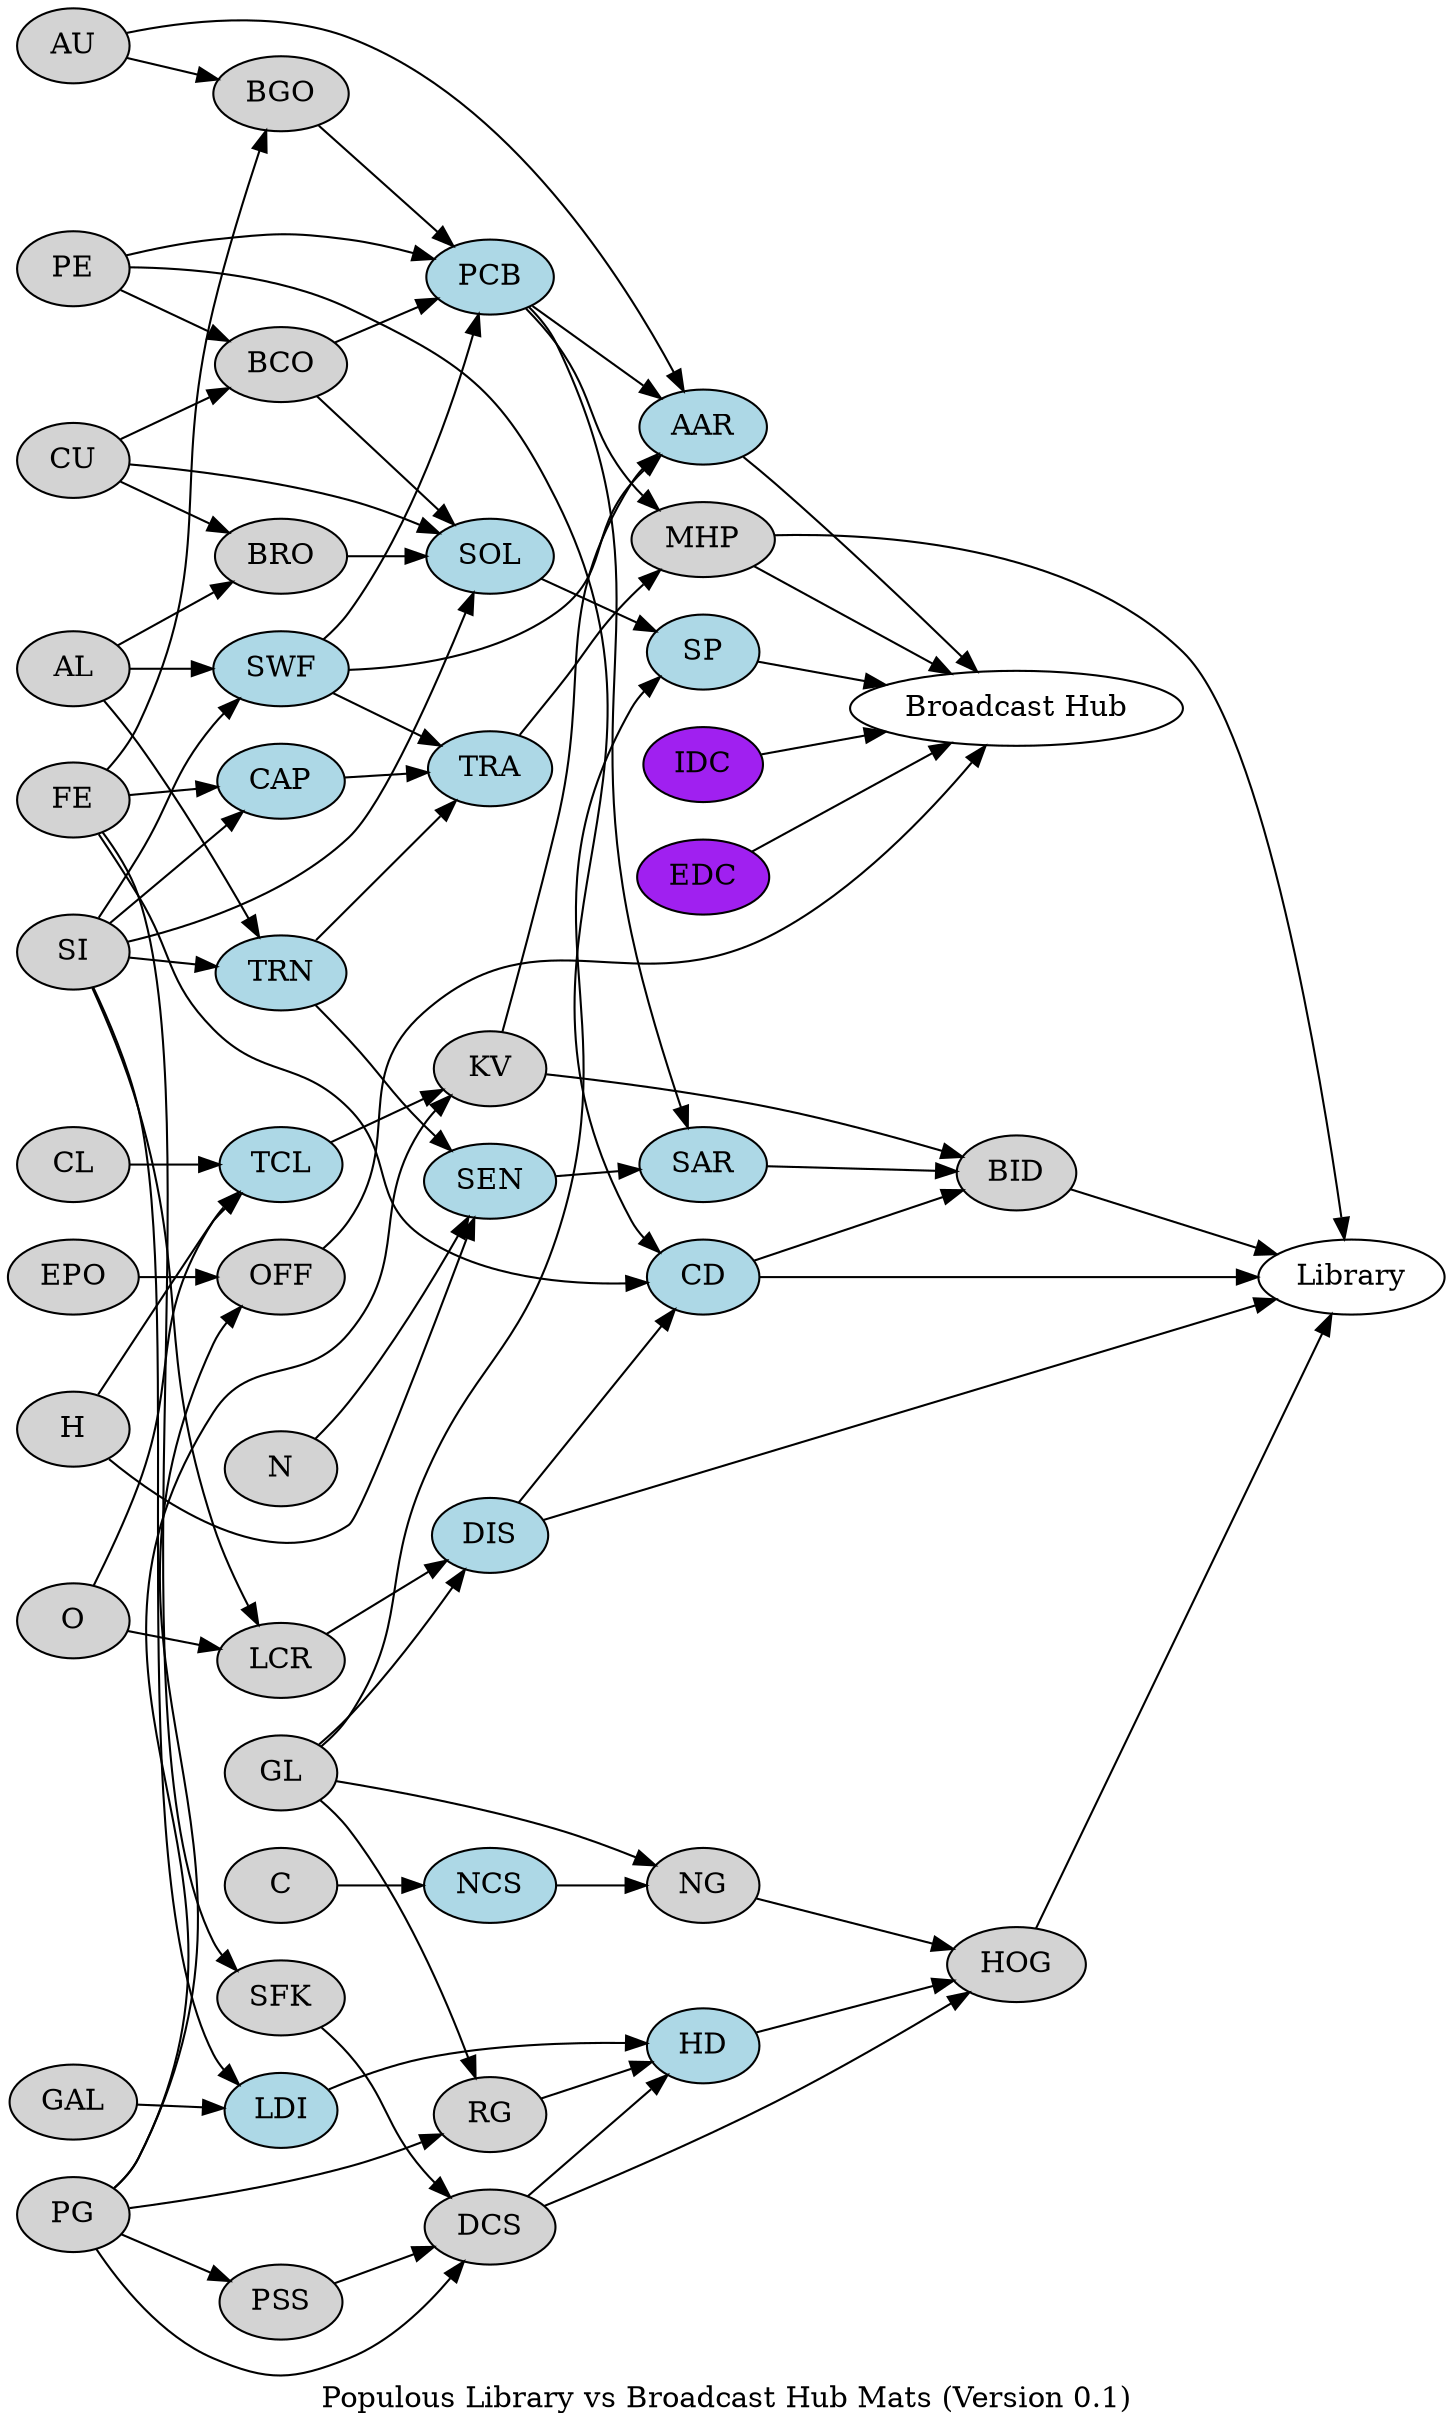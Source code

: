 digraph G {
	label = "Populous Library vs Broadcast Hub Mats (Version 0.1)"
	rankdir=LR
	node [style=filled fillcolor=white]
	
	{ MHP OFF IDC SP AAR EDC } -> "Broadcast Hub"
	{ MHP HOG BID CD DIS } -> "Library"

	// ECA
	{ GL SOL } -> SP
	{ CU SI BCO BRO } -> SOL

	// BMP
	{ PG EPO } -> OFF
	
	// ELP
	{ KV AU PCB SWF } -> AAR

	// FS
	{ AL CU } -> BRO

	// EDM
	{ PCB TRA } -> MHP
	{ DCS HD NG } -> HOG
	{ SAR CD KV } -> BID

	// CLR
	{ CAP SWF TRN } -> TRA
	{ SI FE } -> CAP
	{ AL SI } -> TRN
	{ GAL SI } -> LDI
	{ SI AL } -> SWF
	C -> NCS

	// SCA
	{ SWF BCO PE BGO } -> PCB
	{ TRN H N } -> SEN

	// PPF
	{ SFK PG PSS } -> DCS

	// MCA
	{ RG DCS LDI } -> HD
	{ LCR GL } -> DIS

	// GF
	{ GL NCS } -> NG
	{ GL PG } -> RG
	
	// ELP
	{ SEN PCB } -> SAR
	{ DIS FE PE } -> CD

	// WPL
	{ PG TCL } -> KV

	// LAB
	{ CL O H } -> TCL

	// CHP
	{ SI O } -> LCR

	// FS
	{ CU PE } -> BCO
	{ AU FE } -> BGO
	FE -> SFK

	// PPF
	PG -> PSS

	// Pioneers and Settlers
        EPO, OFF, BRO, KV, AU, FE, AL, H, N, O, GAL, GL, CL, RG, NG, PE, SI, CU, BCO, BGO, C, PG, PSS, DCS, SFK, HOG, BID, MHP, LCR [fillcolor=lightgray]

        // Technicians
        CAP, AAR, SOL, SP, SEN, PCB, TRN, SWF, NCS, SAR, CD, DIS, LDI, TCL, HD, CAP, TRA [fillcolor=lightblue]

        // Scientists
        IDC, EDC [fillcolor=purple]

        // Engineers
        // [fillcolor=orange]
}
